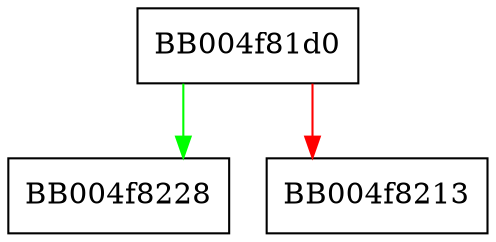 digraph ossl_qlog_event_transport_packet_sent {
  node [shape="box"];
  graph [splines=ortho];
  BB004f81d0 -> BB004f8228 [color="green"];
  BB004f81d0 -> BB004f8213 [color="red"];
}
